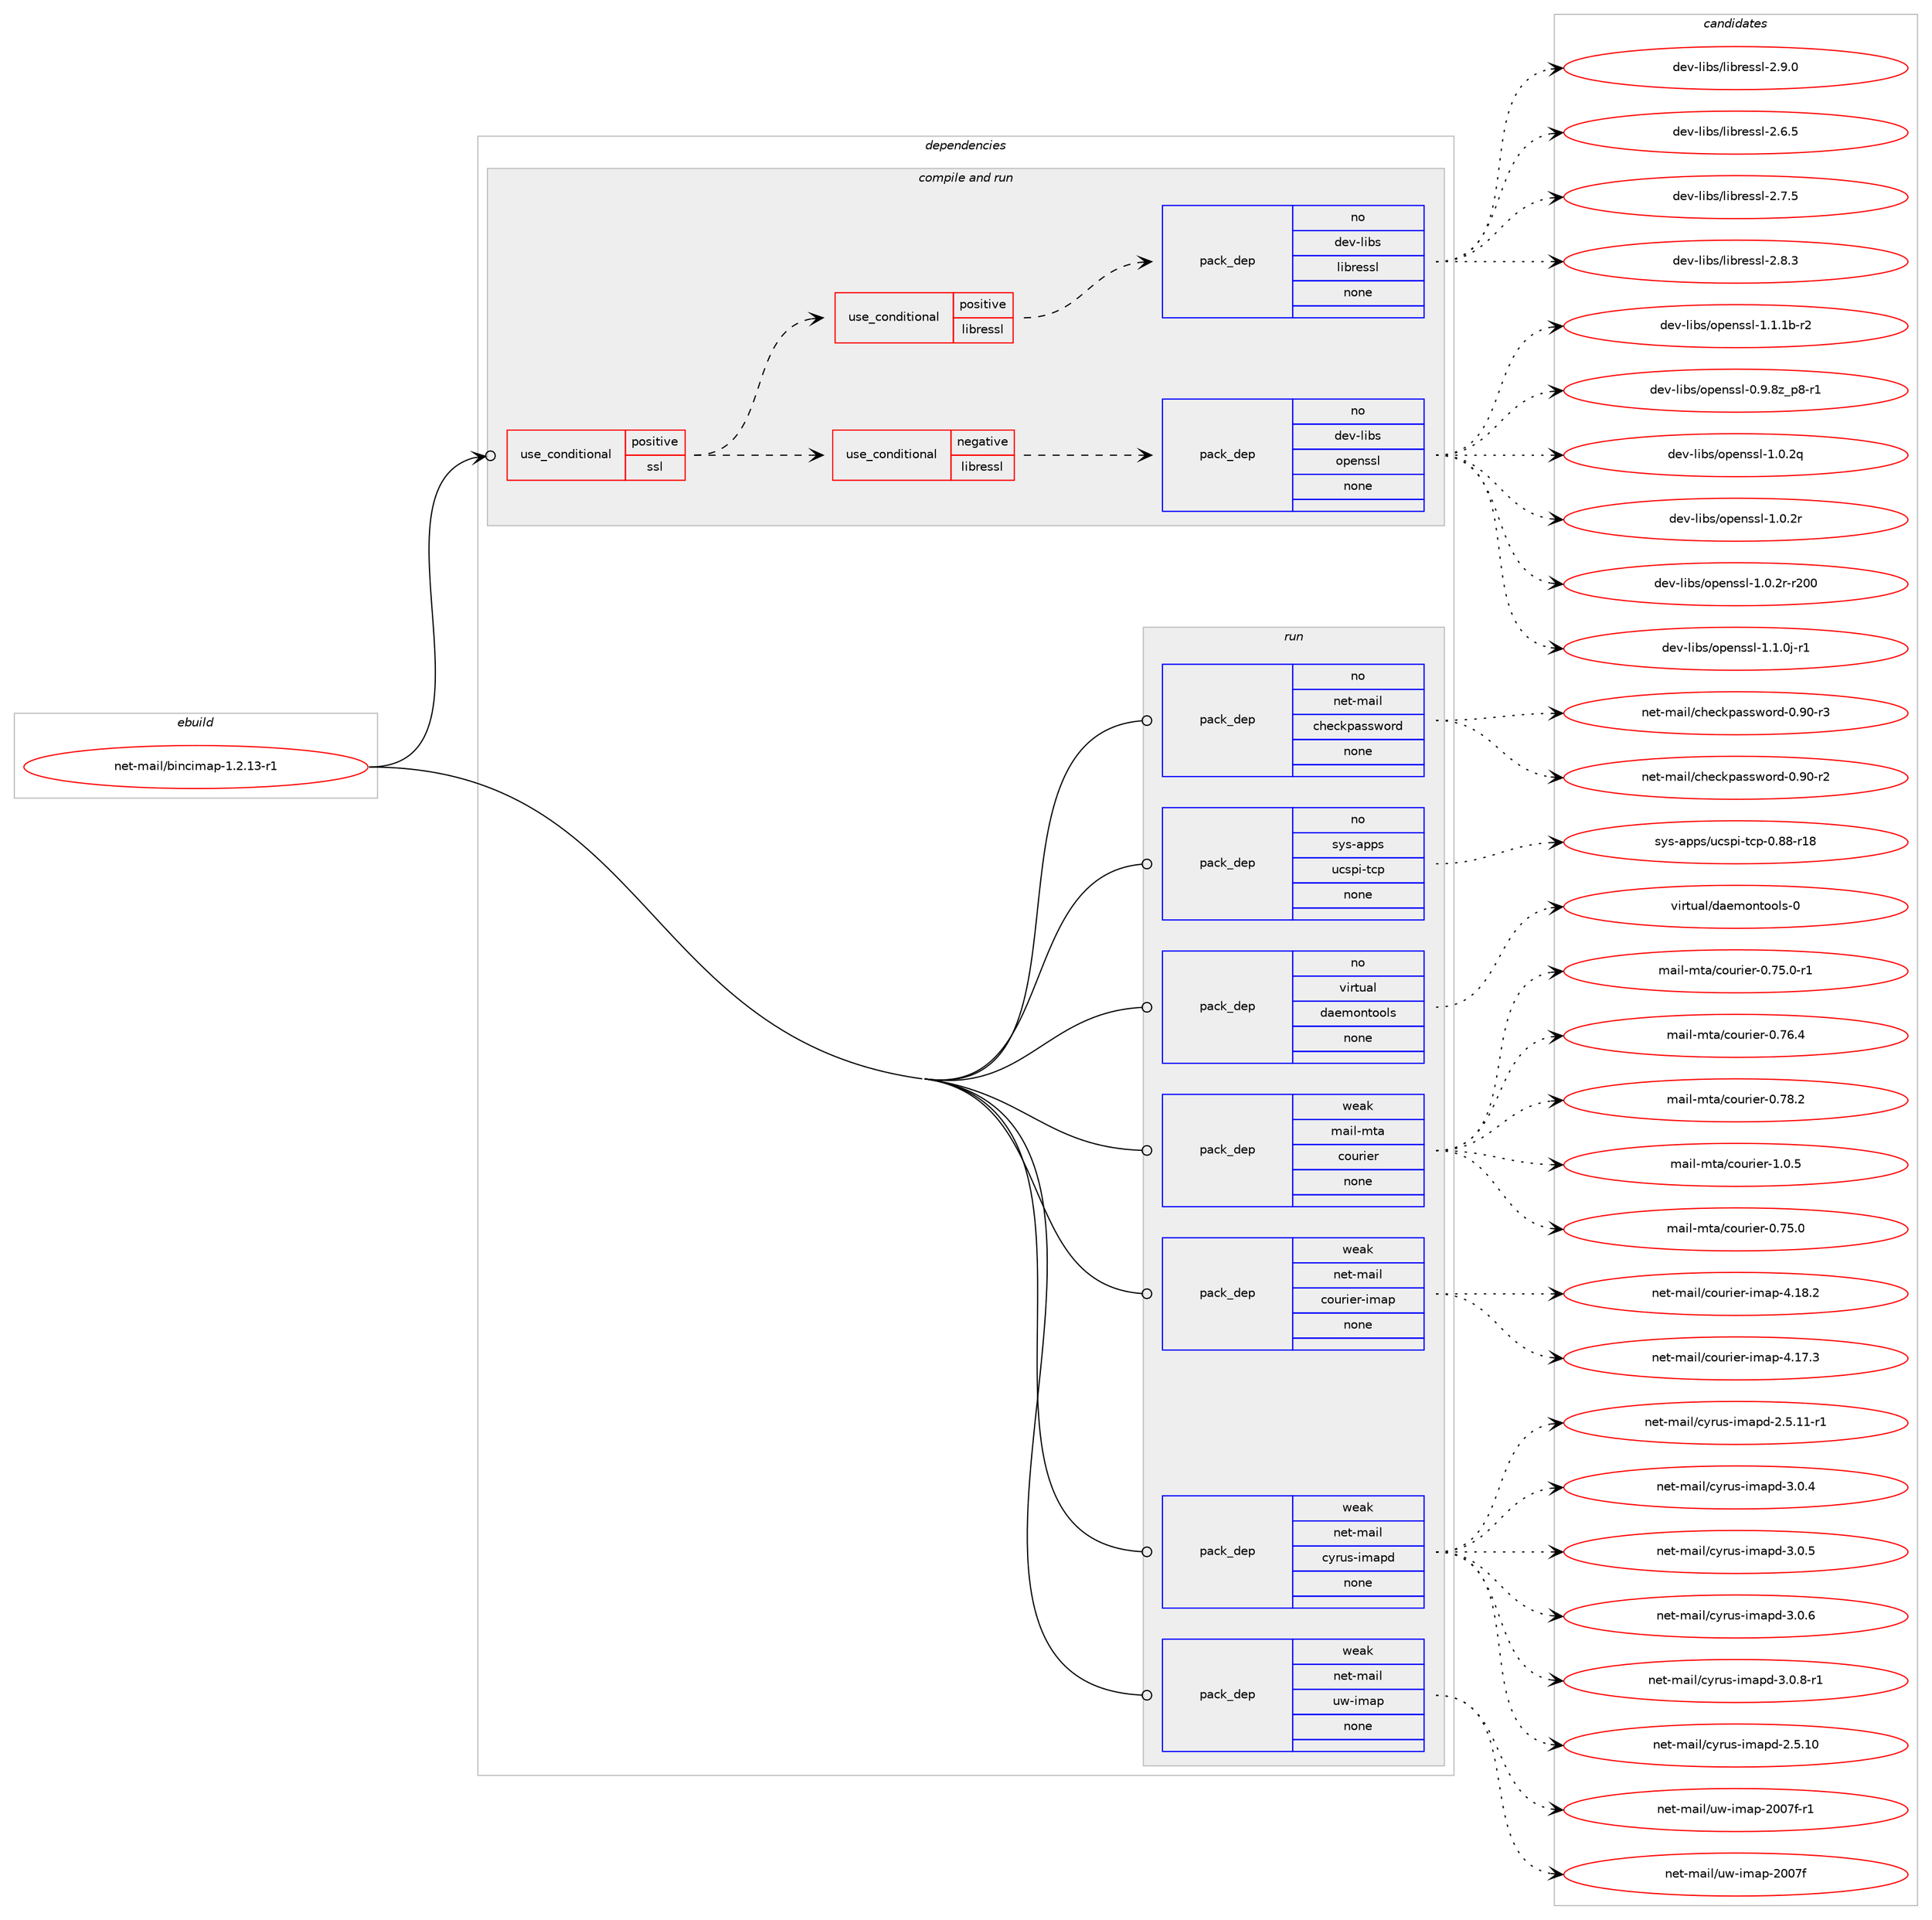 digraph prolog {

# *************
# Graph options
# *************

newrank=true;
concentrate=true;
compound=true;
graph [rankdir=LR,fontname=Helvetica,fontsize=10,ranksep=1.5];#, ranksep=2.5, nodesep=0.2];
edge  [arrowhead=vee];
node  [fontname=Helvetica,fontsize=10];

# **********
# The ebuild
# **********

subgraph cluster_leftcol {
color=gray;
rank=same;
label=<<i>ebuild</i>>;
id [label="net-mail/bincimap-1.2.13-r1", color=red, width=4, href="../net-mail/bincimap-1.2.13-r1.svg"];
}

# ****************
# The dependencies
# ****************

subgraph cluster_midcol {
color=gray;
label=<<i>dependencies</i>>;
subgraph cluster_compile {
fillcolor="#eeeeee";
style=filled;
label=<<i>compile</i>>;
}
subgraph cluster_compileandrun {
fillcolor="#eeeeee";
style=filled;
label=<<i>compile and run</i>>;
subgraph cond447021 {
dependency1662938 [label=<<TABLE BORDER="0" CELLBORDER="1" CELLSPACING="0" CELLPADDING="4"><TR><TD ROWSPAN="3" CELLPADDING="10">use_conditional</TD></TR><TR><TD>positive</TD></TR><TR><TD>ssl</TD></TR></TABLE>>, shape=none, color=red];
subgraph cond447022 {
dependency1662939 [label=<<TABLE BORDER="0" CELLBORDER="1" CELLSPACING="0" CELLPADDING="4"><TR><TD ROWSPAN="3" CELLPADDING="10">use_conditional</TD></TR><TR><TD>negative</TD></TR><TR><TD>libressl</TD></TR></TABLE>>, shape=none, color=red];
subgraph pack1188891 {
dependency1662940 [label=<<TABLE BORDER="0" CELLBORDER="1" CELLSPACING="0" CELLPADDING="4" WIDTH="220"><TR><TD ROWSPAN="6" CELLPADDING="30">pack_dep</TD></TR><TR><TD WIDTH="110">no</TD></TR><TR><TD>dev-libs</TD></TR><TR><TD>openssl</TD></TR><TR><TD>none</TD></TR><TR><TD></TD></TR></TABLE>>, shape=none, color=blue];
}
dependency1662939:e -> dependency1662940:w [weight=20,style="dashed",arrowhead="vee"];
}
dependency1662938:e -> dependency1662939:w [weight=20,style="dashed",arrowhead="vee"];
subgraph cond447023 {
dependency1662941 [label=<<TABLE BORDER="0" CELLBORDER="1" CELLSPACING="0" CELLPADDING="4"><TR><TD ROWSPAN="3" CELLPADDING="10">use_conditional</TD></TR><TR><TD>positive</TD></TR><TR><TD>libressl</TD></TR></TABLE>>, shape=none, color=red];
subgraph pack1188892 {
dependency1662942 [label=<<TABLE BORDER="0" CELLBORDER="1" CELLSPACING="0" CELLPADDING="4" WIDTH="220"><TR><TD ROWSPAN="6" CELLPADDING="30">pack_dep</TD></TR><TR><TD WIDTH="110">no</TD></TR><TR><TD>dev-libs</TD></TR><TR><TD>libressl</TD></TR><TR><TD>none</TD></TR><TR><TD></TD></TR></TABLE>>, shape=none, color=blue];
}
dependency1662941:e -> dependency1662942:w [weight=20,style="dashed",arrowhead="vee"];
}
dependency1662938:e -> dependency1662941:w [weight=20,style="dashed",arrowhead="vee"];
}
id:e -> dependency1662938:w [weight=20,style="solid",arrowhead="odotvee"];
}
subgraph cluster_run {
fillcolor="#eeeeee";
style=filled;
label=<<i>run</i>>;
subgraph pack1188893 {
dependency1662943 [label=<<TABLE BORDER="0" CELLBORDER="1" CELLSPACING="0" CELLPADDING="4" WIDTH="220"><TR><TD ROWSPAN="6" CELLPADDING="30">pack_dep</TD></TR><TR><TD WIDTH="110">no</TD></TR><TR><TD>net-mail</TD></TR><TR><TD>checkpassword</TD></TR><TR><TD>none</TD></TR><TR><TD></TD></TR></TABLE>>, shape=none, color=blue];
}
id:e -> dependency1662943:w [weight=20,style="solid",arrowhead="odot"];
subgraph pack1188894 {
dependency1662944 [label=<<TABLE BORDER="0" CELLBORDER="1" CELLSPACING="0" CELLPADDING="4" WIDTH="220"><TR><TD ROWSPAN="6" CELLPADDING="30">pack_dep</TD></TR><TR><TD WIDTH="110">no</TD></TR><TR><TD>sys-apps</TD></TR><TR><TD>ucspi-tcp</TD></TR><TR><TD>none</TD></TR><TR><TD></TD></TR></TABLE>>, shape=none, color=blue];
}
id:e -> dependency1662944:w [weight=20,style="solid",arrowhead="odot"];
subgraph pack1188895 {
dependency1662945 [label=<<TABLE BORDER="0" CELLBORDER="1" CELLSPACING="0" CELLPADDING="4" WIDTH="220"><TR><TD ROWSPAN="6" CELLPADDING="30">pack_dep</TD></TR><TR><TD WIDTH="110">no</TD></TR><TR><TD>virtual</TD></TR><TR><TD>daemontools</TD></TR><TR><TD>none</TD></TR><TR><TD></TD></TR></TABLE>>, shape=none, color=blue];
}
id:e -> dependency1662945:w [weight=20,style="solid",arrowhead="odot"];
subgraph pack1188896 {
dependency1662946 [label=<<TABLE BORDER="0" CELLBORDER="1" CELLSPACING="0" CELLPADDING="4" WIDTH="220"><TR><TD ROWSPAN="6" CELLPADDING="30">pack_dep</TD></TR><TR><TD WIDTH="110">weak</TD></TR><TR><TD>mail-mta</TD></TR><TR><TD>courier</TD></TR><TR><TD>none</TD></TR><TR><TD></TD></TR></TABLE>>, shape=none, color=blue];
}
id:e -> dependency1662946:w [weight=20,style="solid",arrowhead="odot"];
subgraph pack1188897 {
dependency1662947 [label=<<TABLE BORDER="0" CELLBORDER="1" CELLSPACING="0" CELLPADDING="4" WIDTH="220"><TR><TD ROWSPAN="6" CELLPADDING="30">pack_dep</TD></TR><TR><TD WIDTH="110">weak</TD></TR><TR><TD>net-mail</TD></TR><TR><TD>courier-imap</TD></TR><TR><TD>none</TD></TR><TR><TD></TD></TR></TABLE>>, shape=none, color=blue];
}
id:e -> dependency1662947:w [weight=20,style="solid",arrowhead="odot"];
subgraph pack1188898 {
dependency1662948 [label=<<TABLE BORDER="0" CELLBORDER="1" CELLSPACING="0" CELLPADDING="4" WIDTH="220"><TR><TD ROWSPAN="6" CELLPADDING="30">pack_dep</TD></TR><TR><TD WIDTH="110">weak</TD></TR><TR><TD>net-mail</TD></TR><TR><TD>cyrus-imapd</TD></TR><TR><TD>none</TD></TR><TR><TD></TD></TR></TABLE>>, shape=none, color=blue];
}
id:e -> dependency1662948:w [weight=20,style="solid",arrowhead="odot"];
subgraph pack1188899 {
dependency1662949 [label=<<TABLE BORDER="0" CELLBORDER="1" CELLSPACING="0" CELLPADDING="4" WIDTH="220"><TR><TD ROWSPAN="6" CELLPADDING="30">pack_dep</TD></TR><TR><TD WIDTH="110">weak</TD></TR><TR><TD>net-mail</TD></TR><TR><TD>uw-imap</TD></TR><TR><TD>none</TD></TR><TR><TD></TD></TR></TABLE>>, shape=none, color=blue];
}
id:e -> dependency1662949:w [weight=20,style="solid",arrowhead="odot"];
}
}

# **************
# The candidates
# **************

subgraph cluster_choices {
rank=same;
color=gray;
label=<<i>candidates</i>>;

subgraph choice1188891 {
color=black;
nodesep=1;
choice10010111845108105981154711111210111011511510845484657465612295112564511449 [label="dev-libs/openssl-0.9.8z_p8-r1", color=red, width=4,href="../dev-libs/openssl-0.9.8z_p8-r1.svg"];
choice100101118451081059811547111112101110115115108454946484650113 [label="dev-libs/openssl-1.0.2q", color=red, width=4,href="../dev-libs/openssl-1.0.2q.svg"];
choice100101118451081059811547111112101110115115108454946484650114 [label="dev-libs/openssl-1.0.2r", color=red, width=4,href="../dev-libs/openssl-1.0.2r.svg"];
choice10010111845108105981154711111210111011511510845494648465011445114504848 [label="dev-libs/openssl-1.0.2r-r200", color=red, width=4,href="../dev-libs/openssl-1.0.2r-r200.svg"];
choice1001011184510810598115471111121011101151151084549464946481064511449 [label="dev-libs/openssl-1.1.0j-r1", color=red, width=4,href="../dev-libs/openssl-1.1.0j-r1.svg"];
choice100101118451081059811547111112101110115115108454946494649984511450 [label="dev-libs/openssl-1.1.1b-r2", color=red, width=4,href="../dev-libs/openssl-1.1.1b-r2.svg"];
dependency1662940:e -> choice10010111845108105981154711111210111011511510845484657465612295112564511449:w [style=dotted,weight="100"];
dependency1662940:e -> choice100101118451081059811547111112101110115115108454946484650113:w [style=dotted,weight="100"];
dependency1662940:e -> choice100101118451081059811547111112101110115115108454946484650114:w [style=dotted,weight="100"];
dependency1662940:e -> choice10010111845108105981154711111210111011511510845494648465011445114504848:w [style=dotted,weight="100"];
dependency1662940:e -> choice1001011184510810598115471111121011101151151084549464946481064511449:w [style=dotted,weight="100"];
dependency1662940:e -> choice100101118451081059811547111112101110115115108454946494649984511450:w [style=dotted,weight="100"];
}
subgraph choice1188892 {
color=black;
nodesep=1;
choice10010111845108105981154710810598114101115115108455046544653 [label="dev-libs/libressl-2.6.5", color=red, width=4,href="../dev-libs/libressl-2.6.5.svg"];
choice10010111845108105981154710810598114101115115108455046554653 [label="dev-libs/libressl-2.7.5", color=red, width=4,href="../dev-libs/libressl-2.7.5.svg"];
choice10010111845108105981154710810598114101115115108455046564651 [label="dev-libs/libressl-2.8.3", color=red, width=4,href="../dev-libs/libressl-2.8.3.svg"];
choice10010111845108105981154710810598114101115115108455046574648 [label="dev-libs/libressl-2.9.0", color=red, width=4,href="../dev-libs/libressl-2.9.0.svg"];
dependency1662942:e -> choice10010111845108105981154710810598114101115115108455046544653:w [style=dotted,weight="100"];
dependency1662942:e -> choice10010111845108105981154710810598114101115115108455046554653:w [style=dotted,weight="100"];
dependency1662942:e -> choice10010111845108105981154710810598114101115115108455046564651:w [style=dotted,weight="100"];
dependency1662942:e -> choice10010111845108105981154710810598114101115115108455046574648:w [style=dotted,weight="100"];
}
subgraph choice1188893 {
color=black;
nodesep=1;
choice11010111645109971051084799104101991071129711511511911111410045484657484511450 [label="net-mail/checkpassword-0.90-r2", color=red, width=4,href="../net-mail/checkpassword-0.90-r2.svg"];
choice11010111645109971051084799104101991071129711511511911111410045484657484511451 [label="net-mail/checkpassword-0.90-r3", color=red, width=4,href="../net-mail/checkpassword-0.90-r3.svg"];
dependency1662943:e -> choice11010111645109971051084799104101991071129711511511911111410045484657484511450:w [style=dotted,weight="100"];
dependency1662943:e -> choice11010111645109971051084799104101991071129711511511911111410045484657484511451:w [style=dotted,weight="100"];
}
subgraph choice1188894 {
color=black;
nodesep=1;
choice1151211154597112112115471179911511210545116991124548465656451144956 [label="sys-apps/ucspi-tcp-0.88-r18", color=red, width=4,href="../sys-apps/ucspi-tcp-0.88-r18.svg"];
dependency1662944:e -> choice1151211154597112112115471179911511210545116991124548465656451144956:w [style=dotted,weight="100"];
}
subgraph choice1188895 {
color=black;
nodesep=1;
choice1181051141161179710847100971011091111101161111111081154548 [label="virtual/daemontools-0", color=red, width=4,href="../virtual/daemontools-0.svg"];
dependency1662945:e -> choice1181051141161179710847100971011091111101161111111081154548:w [style=dotted,weight="100"];
}
subgraph choice1188896 {
color=black;
nodesep=1;
choice109971051084510911697479911111711410510111445484655534648 [label="mail-mta/courier-0.75.0", color=red, width=4,href="../mail-mta/courier-0.75.0.svg"];
choice1099710510845109116974799111117114105101114454846555346484511449 [label="mail-mta/courier-0.75.0-r1", color=red, width=4,href="../mail-mta/courier-0.75.0-r1.svg"];
choice109971051084510911697479911111711410510111445484655544652 [label="mail-mta/courier-0.76.4", color=red, width=4,href="../mail-mta/courier-0.76.4.svg"];
choice109971051084510911697479911111711410510111445484655564650 [label="mail-mta/courier-0.78.2", color=red, width=4,href="../mail-mta/courier-0.78.2.svg"];
choice1099710510845109116974799111117114105101114454946484653 [label="mail-mta/courier-1.0.5", color=red, width=4,href="../mail-mta/courier-1.0.5.svg"];
dependency1662946:e -> choice109971051084510911697479911111711410510111445484655534648:w [style=dotted,weight="100"];
dependency1662946:e -> choice1099710510845109116974799111117114105101114454846555346484511449:w [style=dotted,weight="100"];
dependency1662946:e -> choice109971051084510911697479911111711410510111445484655544652:w [style=dotted,weight="100"];
dependency1662946:e -> choice109971051084510911697479911111711410510111445484655564650:w [style=dotted,weight="100"];
dependency1662946:e -> choice1099710510845109116974799111117114105101114454946484653:w [style=dotted,weight="100"];
}
subgraph choice1188897 {
color=black;
nodesep=1;
choice11010111645109971051084799111117114105101114451051099711245524649554651 [label="net-mail/courier-imap-4.17.3", color=red, width=4,href="../net-mail/courier-imap-4.17.3.svg"];
choice11010111645109971051084799111117114105101114451051099711245524649564650 [label="net-mail/courier-imap-4.18.2", color=red, width=4,href="../net-mail/courier-imap-4.18.2.svg"];
dependency1662947:e -> choice11010111645109971051084799111117114105101114451051099711245524649554651:w [style=dotted,weight="100"];
dependency1662947:e -> choice11010111645109971051084799111117114105101114451051099711245524649564650:w [style=dotted,weight="100"];
}
subgraph choice1188898 {
color=black;
nodesep=1;
choice11010111645109971051084799121114117115451051099711210045504653464948 [label="net-mail/cyrus-imapd-2.5.10", color=red, width=4,href="../net-mail/cyrus-imapd-2.5.10.svg"];
choice110101116451099710510847991211141171154510510997112100455046534649494511449 [label="net-mail/cyrus-imapd-2.5.11-r1", color=red, width=4,href="../net-mail/cyrus-imapd-2.5.11-r1.svg"];
choice110101116451099710510847991211141171154510510997112100455146484652 [label="net-mail/cyrus-imapd-3.0.4", color=red, width=4,href="../net-mail/cyrus-imapd-3.0.4.svg"];
choice110101116451099710510847991211141171154510510997112100455146484653 [label="net-mail/cyrus-imapd-3.0.5", color=red, width=4,href="../net-mail/cyrus-imapd-3.0.5.svg"];
choice110101116451099710510847991211141171154510510997112100455146484654 [label="net-mail/cyrus-imapd-3.0.6", color=red, width=4,href="../net-mail/cyrus-imapd-3.0.6.svg"];
choice1101011164510997105108479912111411711545105109971121004551464846564511449 [label="net-mail/cyrus-imapd-3.0.8-r1", color=red, width=4,href="../net-mail/cyrus-imapd-3.0.8-r1.svg"];
dependency1662948:e -> choice11010111645109971051084799121114117115451051099711210045504653464948:w [style=dotted,weight="100"];
dependency1662948:e -> choice110101116451099710510847991211141171154510510997112100455046534649494511449:w [style=dotted,weight="100"];
dependency1662948:e -> choice110101116451099710510847991211141171154510510997112100455146484652:w [style=dotted,weight="100"];
dependency1662948:e -> choice110101116451099710510847991211141171154510510997112100455146484653:w [style=dotted,weight="100"];
dependency1662948:e -> choice110101116451099710510847991211141171154510510997112100455146484654:w [style=dotted,weight="100"];
dependency1662948:e -> choice1101011164510997105108479912111411711545105109971121004551464846564511449:w [style=dotted,weight="100"];
}
subgraph choice1188899 {
color=black;
nodesep=1;
choice11010111645109971051084711711945105109971124550484855102 [label="net-mail/uw-imap-2007f", color=red, width=4,href="../net-mail/uw-imap-2007f.svg"];
choice110101116451099710510847117119451051099711245504848551024511449 [label="net-mail/uw-imap-2007f-r1", color=red, width=4,href="../net-mail/uw-imap-2007f-r1.svg"];
dependency1662949:e -> choice11010111645109971051084711711945105109971124550484855102:w [style=dotted,weight="100"];
dependency1662949:e -> choice110101116451099710510847117119451051099711245504848551024511449:w [style=dotted,weight="100"];
}
}

}
